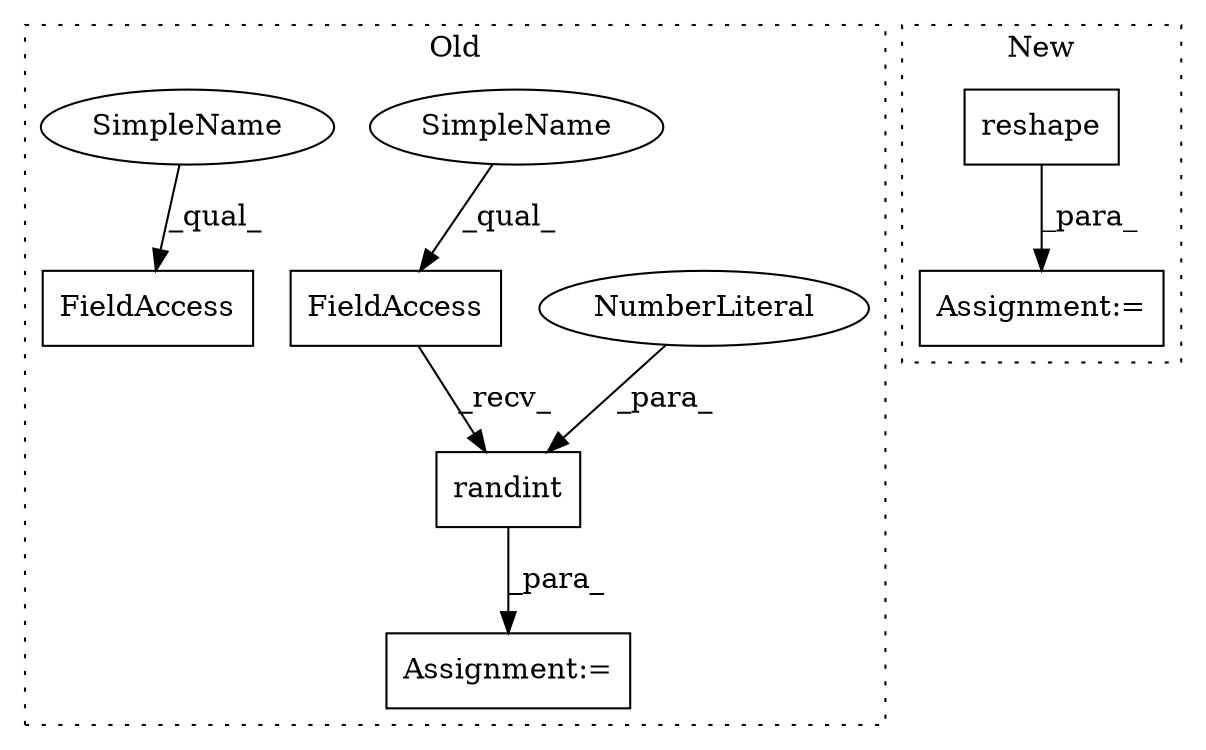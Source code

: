 digraph G {
subgraph cluster0 {
1 [label="randint" a="32" s="3208,3223" l="8,1" shape="box"];
4 [label="Assignment:=" a="7" s="3194" l="1" shape="box"];
5 [label="NumberLiteral" a="34" s="3216" l="2" shape="ellipse"];
6 [label="FieldAccess" a="22" s="3195" l="12" shape="box"];
7 [label="FieldAccess" a="22" s="3416" l="12" shape="box"];
8 [label="SimpleName" a="42" s="3195" l="5" shape="ellipse"];
9 [label="SimpleName" a="42" s="3416" l="5" shape="ellipse"];
label = "Old";
style="dotted";
}
subgraph cluster1 {
2 [label="reshape" a="32" s="3420,3432" l="8,1" shape="box"];
3 [label="Assignment:=" a="7" s="3388" l="1" shape="box"];
label = "New";
style="dotted";
}
1 -> 4 [label="_para_"];
2 -> 3 [label="_para_"];
5 -> 1 [label="_para_"];
6 -> 1 [label="_recv_"];
8 -> 6 [label="_qual_"];
9 -> 7 [label="_qual_"];
}